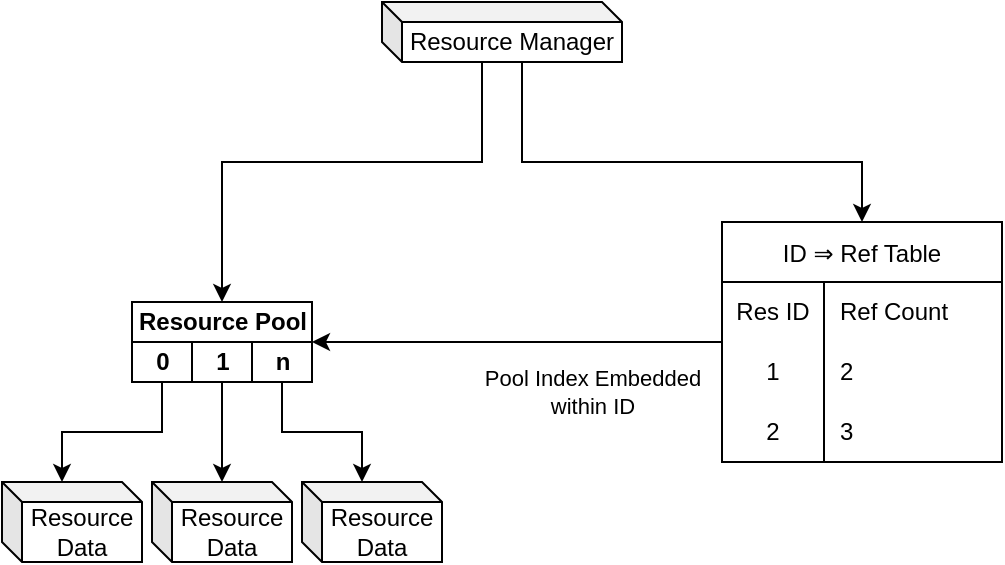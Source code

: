 <mxfile version="22.1.2" type="device">
  <diagram name="Page-1" id="W4Mv7R9SDFY3MhowHSOM">
    <mxGraphModel dx="1195" dy="737" grid="1" gridSize="10" guides="1" tooltips="1" connect="1" arrows="1" fold="1" page="1" pageScale="1" pageWidth="1920" pageHeight="1200" math="0" shadow="0">
      <root>
        <mxCell id="0" />
        <mxCell id="1" parent="0" />
        <mxCell id="5IWvSzRB2Xtk3rX4_bsw-29" style="edgeStyle=orthogonalEdgeStyle;rounded=0;orthogonalLoop=1;jettySize=auto;html=1;entryX=0.5;entryY=0;entryDx=0;entryDy=0;" edge="1" parent="1" source="AGSzFUcWkCVBXkIQYS0M-1" target="5IWvSzRB2Xtk3rX4_bsw-7">
          <mxGeometry relative="1" as="geometry">
            <Array as="points">
              <mxPoint x="750" y="440" />
              <mxPoint x="620" y="440" />
            </Array>
          </mxGeometry>
        </mxCell>
        <mxCell id="5IWvSzRB2Xtk3rX4_bsw-30" style="edgeStyle=orthogonalEdgeStyle;rounded=0;orthogonalLoop=1;jettySize=auto;html=1;entryX=0.5;entryY=0;entryDx=0;entryDy=0;" edge="1" parent="1" source="AGSzFUcWkCVBXkIQYS0M-1" target="5IWvSzRB2Xtk3rX4_bsw-17">
          <mxGeometry relative="1" as="geometry">
            <Array as="points">
              <mxPoint x="770" y="440" />
              <mxPoint x="940" y="440" />
            </Array>
          </mxGeometry>
        </mxCell>
        <mxCell id="AGSzFUcWkCVBXkIQYS0M-1" value="Resource Manager" style="shape=cube;whiteSpace=wrap;html=1;boundedLbl=1;backgroundOutline=1;darkOpacity=0.05;darkOpacity2=0.1;size=10;" parent="1" vertex="1">
          <mxGeometry x="700" y="360" width="120" height="30" as="geometry" />
        </mxCell>
        <mxCell id="AGSzFUcWkCVBXkIQYS0M-2" value="Resource Data" style="shape=cube;whiteSpace=wrap;html=1;boundedLbl=1;backgroundOutline=1;darkOpacity=0.05;darkOpacity2=0.1;size=10;" parent="1" vertex="1">
          <mxGeometry x="510" y="600" width="70" height="40" as="geometry" />
        </mxCell>
        <mxCell id="5IWvSzRB2Xtk3rX4_bsw-2" value="Resource Data" style="shape=cube;whiteSpace=wrap;html=1;boundedLbl=1;backgroundOutline=1;darkOpacity=0.05;darkOpacity2=0.1;size=10;" vertex="1" parent="1">
          <mxGeometry x="585" y="600" width="70" height="40" as="geometry" />
        </mxCell>
        <mxCell id="5IWvSzRB2Xtk3rX4_bsw-3" value="Resource Data" style="shape=cube;whiteSpace=wrap;html=1;boundedLbl=1;backgroundOutline=1;darkOpacity=0.05;darkOpacity2=0.1;size=10;" vertex="1" parent="1">
          <mxGeometry x="660" y="600" width="70" height="40" as="geometry" />
        </mxCell>
        <mxCell id="5IWvSzRB2Xtk3rX4_bsw-7" value="Resource Pool" style="swimlane;childLayout=stackLayout;resizeParent=1;resizeParentMax=0;startSize=20;html=1;swimlaneLine=1;" vertex="1" parent="1">
          <mxGeometry x="575" y="510" width="90" height="40" as="geometry" />
        </mxCell>
        <mxCell id="5IWvSzRB2Xtk3rX4_bsw-8" value="0" style="swimlane;startSize=20;html=1;" vertex="1" parent="5IWvSzRB2Xtk3rX4_bsw-7">
          <mxGeometry y="20" width="30" height="20" as="geometry" />
        </mxCell>
        <mxCell id="5IWvSzRB2Xtk3rX4_bsw-9" value="1" style="swimlane;startSize=20;html=1;" vertex="1" parent="5IWvSzRB2Xtk3rX4_bsw-7">
          <mxGeometry x="30" y="20" width="30" height="20" as="geometry" />
        </mxCell>
        <mxCell id="5IWvSzRB2Xtk3rX4_bsw-10" value="n" style="swimlane;startSize=20;html=1;" vertex="1" parent="5IWvSzRB2Xtk3rX4_bsw-7">
          <mxGeometry x="60" y="20" width="30" height="20" as="geometry" />
        </mxCell>
        <mxCell id="5IWvSzRB2Xtk3rX4_bsw-13" style="edgeStyle=orthogonalEdgeStyle;rounded=0;orthogonalLoop=1;jettySize=auto;html=1;entryX=0;entryY=0;entryDx=30;entryDy=0;entryPerimeter=0;" edge="1" parent="1" source="5IWvSzRB2Xtk3rX4_bsw-8" target="AGSzFUcWkCVBXkIQYS0M-2">
          <mxGeometry relative="1" as="geometry" />
        </mxCell>
        <mxCell id="5IWvSzRB2Xtk3rX4_bsw-14" style="edgeStyle=orthogonalEdgeStyle;rounded=0;orthogonalLoop=1;jettySize=auto;html=1;" edge="1" parent="1" source="5IWvSzRB2Xtk3rX4_bsw-9" target="5IWvSzRB2Xtk3rX4_bsw-2">
          <mxGeometry relative="1" as="geometry" />
        </mxCell>
        <mxCell id="5IWvSzRB2Xtk3rX4_bsw-15" style="edgeStyle=orthogonalEdgeStyle;rounded=0;orthogonalLoop=1;jettySize=auto;html=1;entryX=0;entryY=0;entryDx=30;entryDy=0;entryPerimeter=0;" edge="1" parent="1" source="5IWvSzRB2Xtk3rX4_bsw-10" target="5IWvSzRB2Xtk3rX4_bsw-3">
          <mxGeometry relative="1" as="geometry" />
        </mxCell>
        <mxCell id="5IWvSzRB2Xtk3rX4_bsw-27" style="edgeStyle=orthogonalEdgeStyle;rounded=0;orthogonalLoop=1;jettySize=auto;html=1;entryX=1;entryY=0.5;entryDx=0;entryDy=0;" edge="1" parent="1" source="5IWvSzRB2Xtk3rX4_bsw-17" target="5IWvSzRB2Xtk3rX4_bsw-7">
          <mxGeometry relative="1" as="geometry" />
        </mxCell>
        <mxCell id="5IWvSzRB2Xtk3rX4_bsw-28" value="Pool Index Embedded&lt;br&gt;within ID" style="edgeLabel;html=1;align=center;verticalAlign=middle;resizable=0;points=[];" vertex="1" connectable="0" parent="5IWvSzRB2Xtk3rX4_bsw-27">
          <mxGeometry x="-0.366" relative="1" as="geometry">
            <mxPoint y="25" as="offset" />
          </mxGeometry>
        </mxCell>
        <mxCell id="5IWvSzRB2Xtk3rX4_bsw-17" value="ID ⇒ Ref Table" style="shape=table;startSize=30;container=1;collapsible=0;childLayout=tableLayout;fixedRows=1;rowLines=0;fontStyle=0;strokeColor=default;fontSize=12;" vertex="1" parent="1">
          <mxGeometry x="870" y="470" width="140" height="120" as="geometry" />
        </mxCell>
        <mxCell id="5IWvSzRB2Xtk3rX4_bsw-18" value="" style="shape=tableRow;horizontal=0;startSize=0;swimlaneHead=0;swimlaneBody=0;top=0;left=0;bottom=0;right=0;collapsible=0;dropTarget=0;fillColor=none;points=[[0,0.5],[1,0.5]];portConstraint=eastwest;strokeColor=inherit;fontSize=16;" vertex="1" parent="5IWvSzRB2Xtk3rX4_bsw-17">
          <mxGeometry y="30" width="140" height="30" as="geometry" />
        </mxCell>
        <mxCell id="5IWvSzRB2Xtk3rX4_bsw-19" value="Res ID" style="shape=partialRectangle;html=1;whiteSpace=wrap;connectable=0;fillColor=none;top=0;left=0;bottom=0;right=0;overflow=hidden;pointerEvents=1;strokeColor=inherit;fontSize=12;" vertex="1" parent="5IWvSzRB2Xtk3rX4_bsw-18">
          <mxGeometry width="51" height="30" as="geometry">
            <mxRectangle width="51" height="30" as="alternateBounds" />
          </mxGeometry>
        </mxCell>
        <mxCell id="5IWvSzRB2Xtk3rX4_bsw-20" value="Ref Count" style="shape=partialRectangle;html=1;whiteSpace=wrap;connectable=0;fillColor=none;top=0;left=0;bottom=0;right=0;align=left;spacingLeft=6;overflow=hidden;strokeColor=inherit;fontSize=12;" vertex="1" parent="5IWvSzRB2Xtk3rX4_bsw-18">
          <mxGeometry x="51" width="89" height="30" as="geometry">
            <mxRectangle width="89" height="30" as="alternateBounds" />
          </mxGeometry>
        </mxCell>
        <mxCell id="5IWvSzRB2Xtk3rX4_bsw-21" value="" style="shape=tableRow;horizontal=0;startSize=0;swimlaneHead=0;swimlaneBody=0;top=0;left=0;bottom=0;right=0;collapsible=0;dropTarget=0;fillColor=none;points=[[0,0.5],[1,0.5]];portConstraint=eastwest;strokeColor=inherit;fontSize=16;" vertex="1" parent="5IWvSzRB2Xtk3rX4_bsw-17">
          <mxGeometry y="60" width="140" height="30" as="geometry" />
        </mxCell>
        <mxCell id="5IWvSzRB2Xtk3rX4_bsw-22" value="1" style="shape=partialRectangle;html=1;whiteSpace=wrap;connectable=0;fillColor=none;top=0;left=0;bottom=0;right=0;overflow=hidden;strokeColor=inherit;fontSize=12;" vertex="1" parent="5IWvSzRB2Xtk3rX4_bsw-21">
          <mxGeometry width="51" height="30" as="geometry">
            <mxRectangle width="51" height="30" as="alternateBounds" />
          </mxGeometry>
        </mxCell>
        <mxCell id="5IWvSzRB2Xtk3rX4_bsw-23" value="2" style="shape=partialRectangle;html=1;whiteSpace=wrap;connectable=0;fillColor=none;top=0;left=0;bottom=0;right=0;align=left;spacingLeft=6;overflow=hidden;strokeColor=inherit;fontSize=12;" vertex="1" parent="5IWvSzRB2Xtk3rX4_bsw-21">
          <mxGeometry x="51" width="89" height="30" as="geometry">
            <mxRectangle width="89" height="30" as="alternateBounds" />
          </mxGeometry>
        </mxCell>
        <mxCell id="5IWvSzRB2Xtk3rX4_bsw-24" value="" style="shape=tableRow;horizontal=0;startSize=0;swimlaneHead=0;swimlaneBody=0;top=0;left=0;bottom=0;right=0;collapsible=0;dropTarget=0;fillColor=none;points=[[0,0.5],[1,0.5]];portConstraint=eastwest;strokeColor=inherit;fontSize=16;" vertex="1" parent="5IWvSzRB2Xtk3rX4_bsw-17">
          <mxGeometry y="90" width="140" height="30" as="geometry" />
        </mxCell>
        <mxCell id="5IWvSzRB2Xtk3rX4_bsw-25" value="2" style="shape=partialRectangle;html=1;whiteSpace=wrap;connectable=0;fillColor=none;top=0;left=0;bottom=0;right=0;overflow=hidden;strokeColor=inherit;fontSize=12;" vertex="1" parent="5IWvSzRB2Xtk3rX4_bsw-24">
          <mxGeometry width="51" height="30" as="geometry">
            <mxRectangle width="51" height="30" as="alternateBounds" />
          </mxGeometry>
        </mxCell>
        <mxCell id="5IWvSzRB2Xtk3rX4_bsw-26" value="3" style="shape=partialRectangle;html=1;whiteSpace=wrap;connectable=0;fillColor=none;top=0;left=0;bottom=0;right=0;align=left;spacingLeft=6;overflow=hidden;strokeColor=inherit;fontSize=12;" vertex="1" parent="5IWvSzRB2Xtk3rX4_bsw-24">
          <mxGeometry x="51" width="89" height="30" as="geometry">
            <mxRectangle width="89" height="30" as="alternateBounds" />
          </mxGeometry>
        </mxCell>
      </root>
    </mxGraphModel>
  </diagram>
</mxfile>
